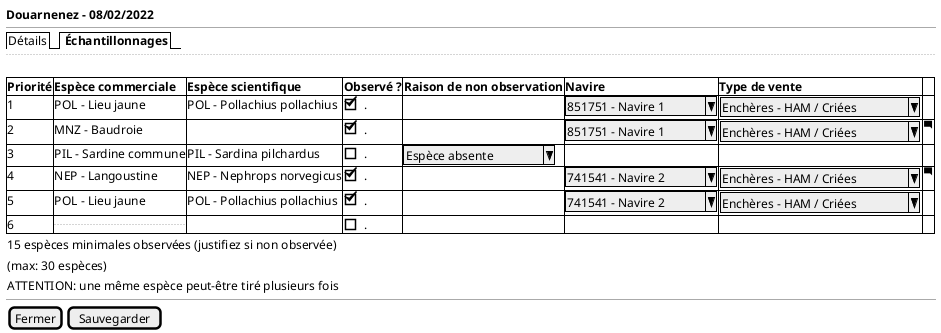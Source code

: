 @startsalt
{
  <b>Douarnenez - 08/02/2022
  --
  {/  Détails | <b> Échantillonnages }
  ..
  .
	{#

      <b>Priorité | <b>Espèce commerciale | <b>Espèce scientifique  | <b>Observé ? | <b>Raison de non observation | <b>Navire | <b>Type de vente | .
       1 | POL - Lieu jaune | POL - Pollachius pollachius | [X]. | . | ^851751 - Navire 1^ | { ^Enchères - HAM / Criées^} | .
       2 | MNZ - Baudroie | . |  [X]. | . | ^851751 - Navire 1^ | { ^Enchères - HAM / Criées^} | <&comment-square>
       3 | PIL - Sardine commune | PIL - Sardina pilchardus | [ ]. | ^ Espèce absente  ^  | . | . | .
       4 | NEP - Langoustine | NEP - Nephrops norvegicus   | [X]. | . | ^741541 - Navire 2^ | { ^Enchères - HAM / Criées^} | <&comment-square>
       5 | POL - Lieu jaune | POL - Pollachius pollachius | [X]. | . | ^741541 - Navire 2^ | { ^Enchères - HAM / Criées^} | .
       6 | ... | . | [ ] . | . | . | .

    }
    { 15 espèces minimales observées (justifiez si non observée) }

    { (max: 30 espèces) }

    { ATTENTION: une même espèce peut-être tiré plusieurs fois }
  --


  {
    [Fermer] | [Sauvegarder]
  }
}
@endsalt
